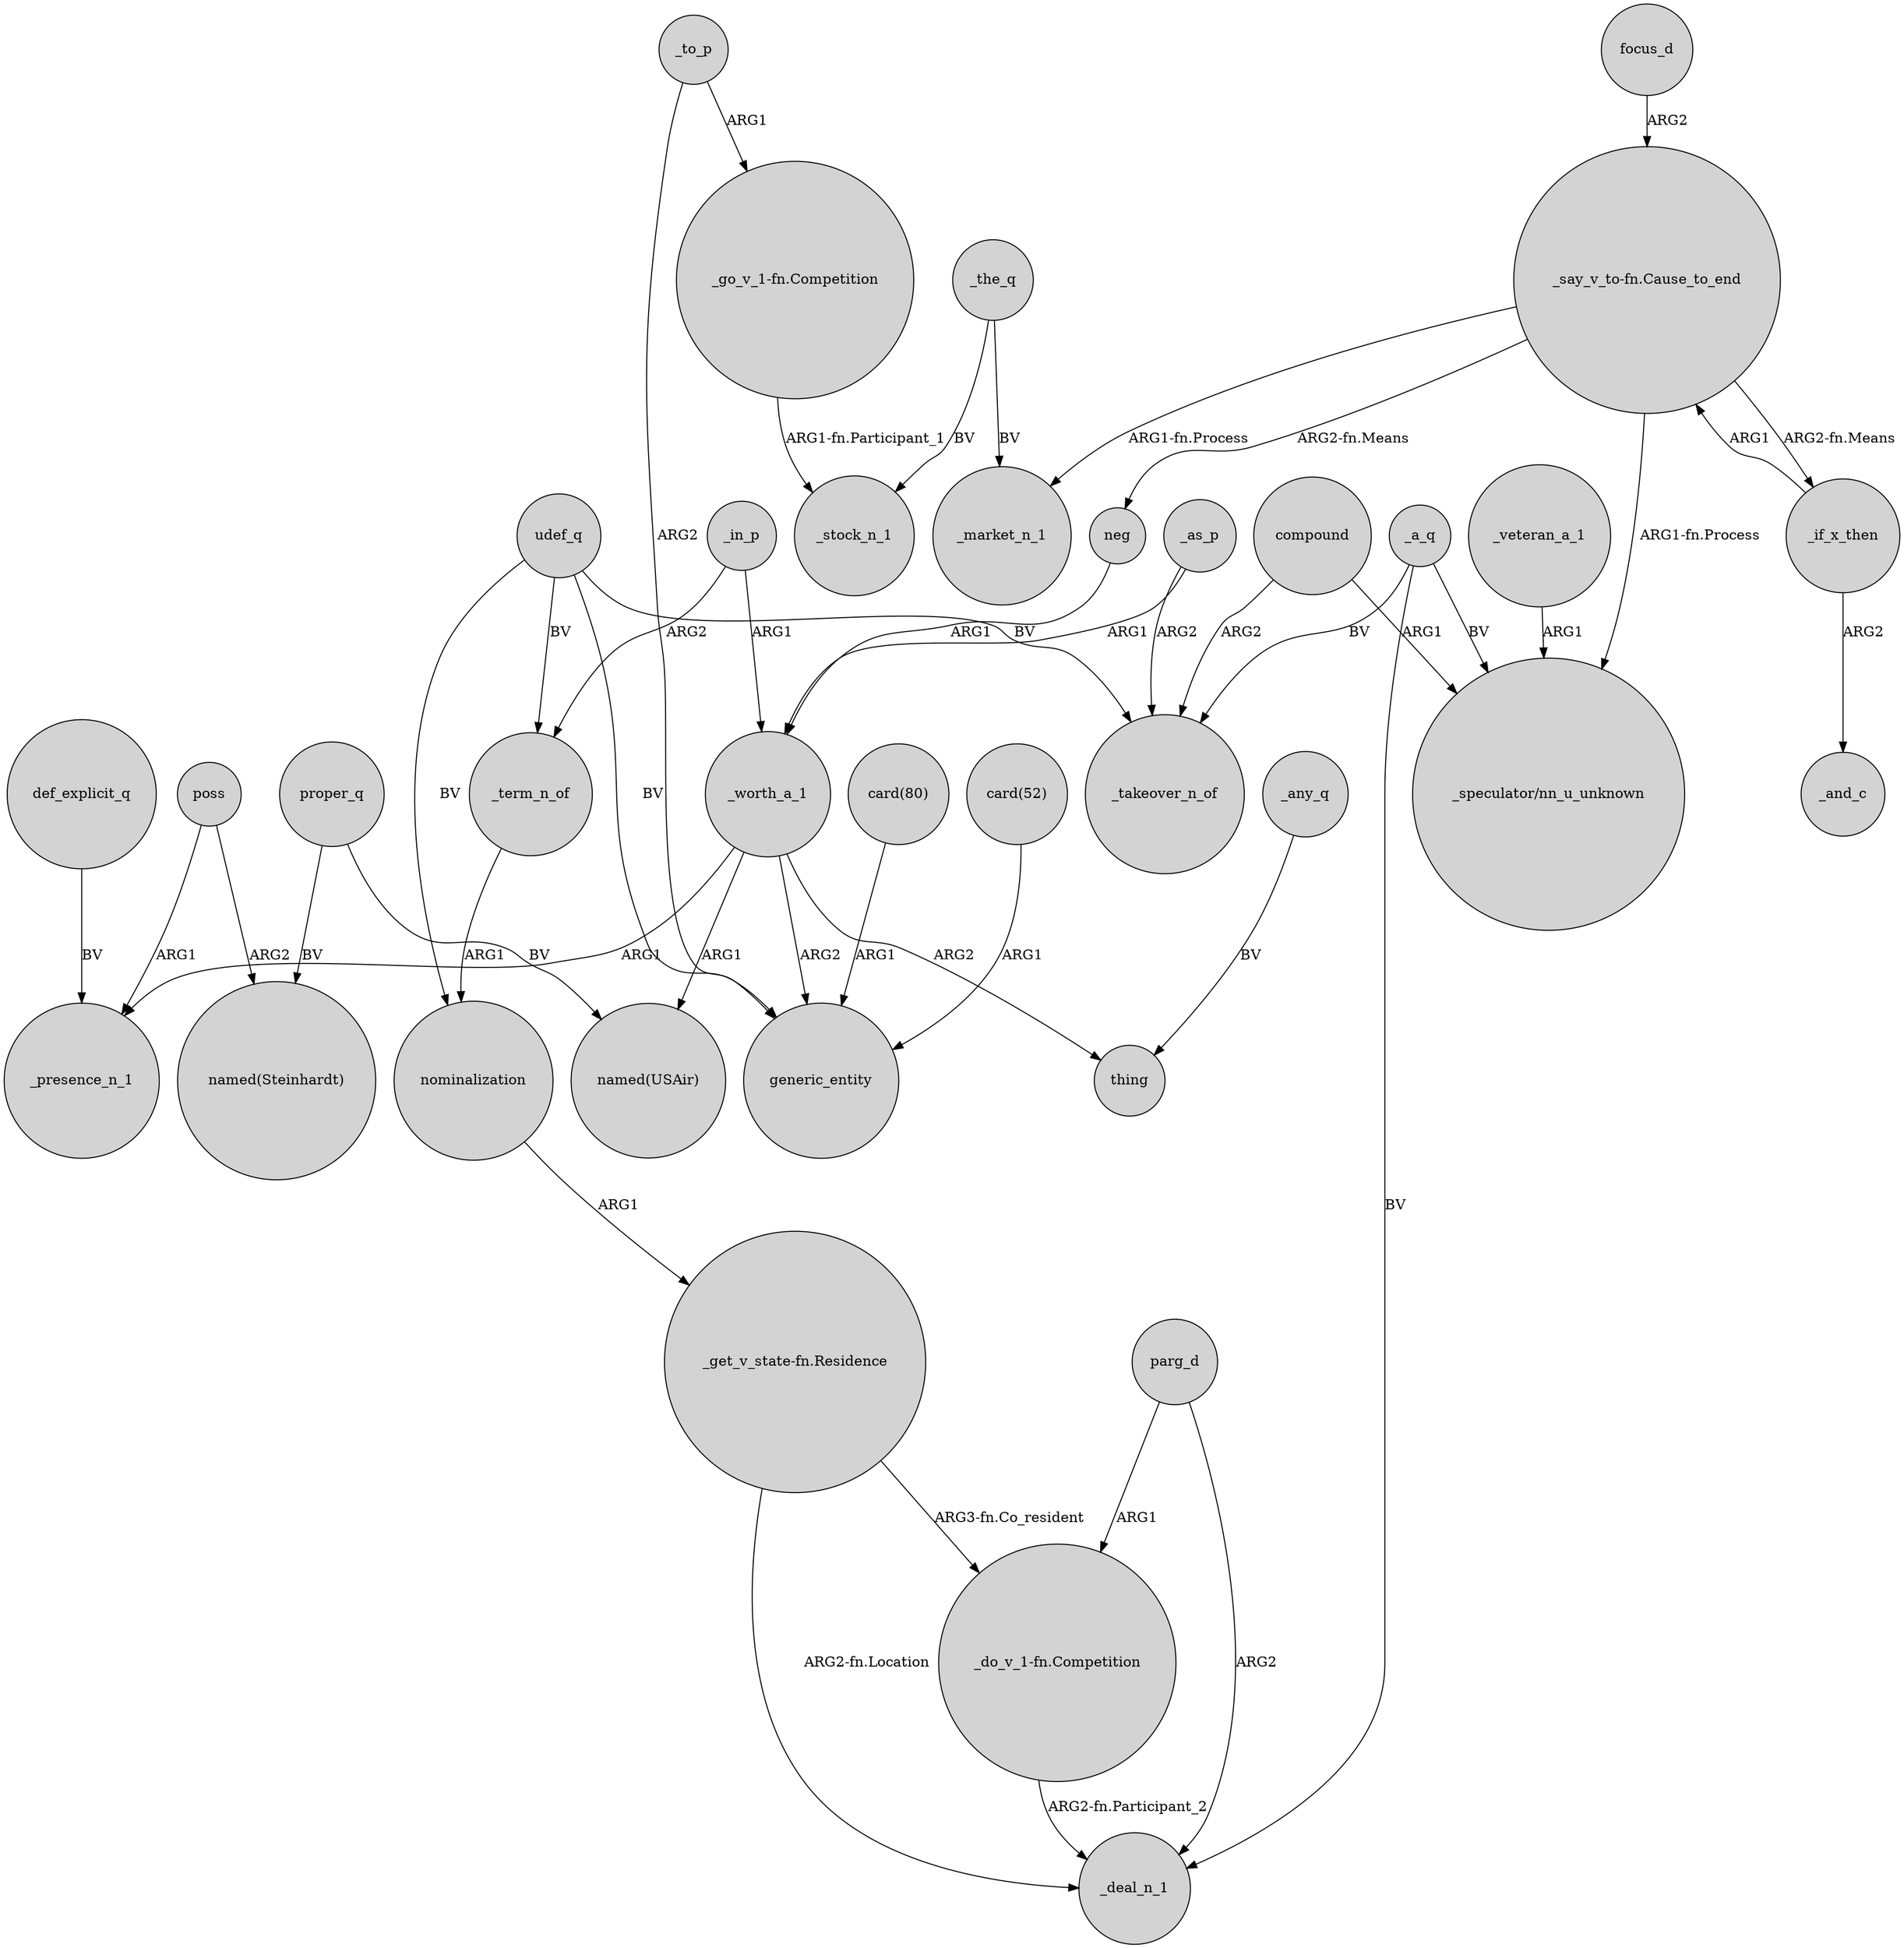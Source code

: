 digraph {
	node [shape=circle style=filled]
	_worth_a_1 -> "named(USAir)" [label=ARG1]
	udef_q -> _term_n_of [label=BV]
	_a_q -> _deal_n_1 [label=BV]
	poss -> "named(Steinhardt)" [label=ARG2]
	_to_p -> generic_entity [label=ARG2]
	poss -> _presence_n_1 [label=ARG1]
	"_get_v_state-fn.Residence" -> _deal_n_1 [label="ARG2-fn.Location"]
	def_explicit_q -> _presence_n_1 [label=BV]
	"_say_v_to-fn.Cause_to_end" -> _market_n_1 [label="ARG1-fn.Process"]
	"_say_v_to-fn.Cause_to_end" -> _if_x_then [label="ARG2-fn.Means"]
	"_do_v_1-fn.Competition" -> _deal_n_1 [label="ARG2-fn.Participant_2"]
	proper_q -> "named(Steinhardt)" [label=BV]
	_veteran_a_1 -> "_speculator/nn_u_unknown" [label=ARG1]
	"card(80)" -> generic_entity [label=ARG1]
	_any_q -> thing [label=BV]
	udef_q -> nominalization [label=BV]
	parg_d -> _deal_n_1 [label=ARG2]
	_worth_a_1 -> _presence_n_1 [label=ARG1]
	_term_n_of -> nominalization [label=ARG1]
	"_say_v_to-fn.Cause_to_end" -> "_speculator/nn_u_unknown" [label="ARG1-fn.Process"]
	_a_q -> "_speculator/nn_u_unknown" [label=BV]
	udef_q -> generic_entity [label=BV]
	_as_p -> _takeover_n_of [label=ARG2]
	_the_q -> _market_n_1 [label=BV]
	neg -> _worth_a_1 [label=ARG1]
	"_say_v_to-fn.Cause_to_end" -> neg [label="ARG2-fn.Means"]
	udef_q -> _takeover_n_of [label=BV]
	_the_q -> _stock_n_1 [label=BV]
	"card(52)" -> generic_entity [label=ARG1]
	_a_q -> _takeover_n_of [label=BV]
	_worth_a_1 -> thing [label=ARG2]
	"_get_v_state-fn.Residence" -> "_do_v_1-fn.Competition" [label="ARG3-fn.Co_resident"]
	focus_d -> "_say_v_to-fn.Cause_to_end" [label=ARG2]
	_to_p -> "_go_v_1-fn.Competition" [label=ARG1]
	_if_x_then -> _and_c [label=ARG2]
	_in_p -> _term_n_of [label=ARG2]
	compound -> "_speculator/nn_u_unknown" [label=ARG1]
	proper_q -> "named(USAir)" [label=BV]
	compound -> _takeover_n_of [label=ARG2]
	_as_p -> _worth_a_1 [label=ARG1]
	_if_x_then -> "_say_v_to-fn.Cause_to_end" [label=ARG1]
	nominalization -> "_get_v_state-fn.Residence" [label=ARG1]
	_worth_a_1 -> generic_entity [label=ARG2]
	parg_d -> "_do_v_1-fn.Competition" [label=ARG1]
	"_go_v_1-fn.Competition" -> _stock_n_1 [label="ARG1-fn.Participant_1"]
	_in_p -> _worth_a_1 [label=ARG1]
}
